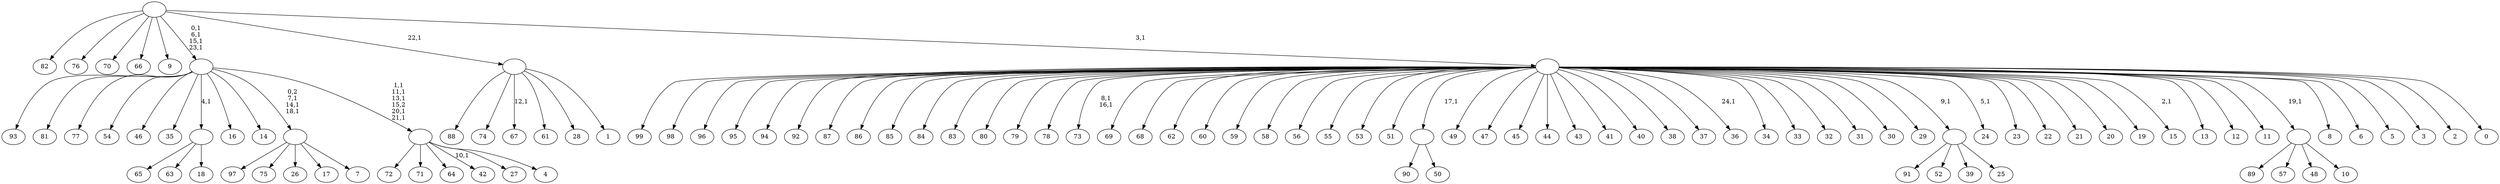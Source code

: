 digraph T {
	125 [label="99"]
	124 [label="98"]
	123 [label="97"]
	122 [label="96"]
	121 [label="95"]
	120 [label="94"]
	119 [label="93"]
	118 [label="92"]
	117 [label="91"]
	116 [label="90"]
	115 [label="89"]
	114 [label="88"]
	113 [label="87"]
	112 [label="86"]
	111 [label="85"]
	110 [label="84"]
	109 [label="83"]
	108 [label="82"]
	107 [label="81"]
	106 [label="80"]
	105 [label="79"]
	104 [label="78"]
	103 [label="77"]
	102 [label="76"]
	101 [label="75"]
	100 [label="74"]
	99 [label="73"]
	96 [label="72"]
	95 [label="71"]
	94 [label="70"]
	93 [label="69"]
	92 [label="68"]
	91 [label="67"]
	89 [label="66"]
	88 [label="65"]
	87 [label="64"]
	86 [label="63"]
	85 [label="62"]
	84 [label="61"]
	83 [label="60"]
	82 [label="59"]
	81 [label="58"]
	80 [label="57"]
	79 [label="56"]
	78 [label="55"]
	77 [label="54"]
	76 [label="53"]
	75 [label="52"]
	74 [label="51"]
	73 [label="50"]
	72 [label=""]
	71 [label="49"]
	70 [label="48"]
	69 [label="47"]
	68 [label="46"]
	67 [label="45"]
	66 [label="44"]
	65 [label="43"]
	64 [label="42"]
	62 [label="41"]
	61 [label="40"]
	60 [label="39"]
	59 [label="38"]
	58 [label="37"]
	57 [label="36"]
	55 [label="35"]
	54 [label="34"]
	53 [label="33"]
	52 [label="32"]
	51 [label="31"]
	50 [label="30"]
	49 [label="29"]
	48 [label="28"]
	47 [label="27"]
	46 [label="26"]
	45 [label="25"]
	44 [label=""]
	43 [label="24"]
	41 [label="23"]
	40 [label="22"]
	39 [label="21"]
	38 [label="20"]
	37 [label="19"]
	36 [label="18"]
	35 [label=""]
	34 [label="17"]
	33 [label="16"]
	32 [label="15"]
	30 [label="14"]
	29 [label="13"]
	28 [label="12"]
	27 [label="11"]
	26 [label="10"]
	25 [label=""]
	24 [label="9"]
	23 [label="8"]
	22 [label="7"]
	21 [label=""]
	18 [label="6"]
	17 [label="5"]
	16 [label="4"]
	15 [label=""]
	10 [label=""]
	6 [label="3"]
	5 [label="2"]
	4 [label="1"]
	3 [label=""]
	2 [label="0"]
	1 [label=""]
	0 [label=""]
	72 -> 116 [label=""]
	72 -> 73 [label=""]
	44 -> 117 [label=""]
	44 -> 75 [label=""]
	44 -> 60 [label=""]
	44 -> 45 [label=""]
	35 -> 88 [label=""]
	35 -> 86 [label=""]
	35 -> 36 [label=""]
	25 -> 115 [label=""]
	25 -> 80 [label=""]
	25 -> 70 [label=""]
	25 -> 26 [label=""]
	21 -> 123 [label=""]
	21 -> 101 [label=""]
	21 -> 46 [label=""]
	21 -> 34 [label=""]
	21 -> 22 [label=""]
	15 -> 64 [label="10,1"]
	15 -> 96 [label=""]
	15 -> 95 [label=""]
	15 -> 87 [label=""]
	15 -> 47 [label=""]
	15 -> 16 [label=""]
	10 -> 15 [label="1,1\n11,1\n13,1\n15,2\n20,1\n21,1"]
	10 -> 21 [label="0,2\n7,1\n14,1\n18,1"]
	10 -> 119 [label=""]
	10 -> 107 [label=""]
	10 -> 103 [label=""]
	10 -> 77 [label=""]
	10 -> 68 [label=""]
	10 -> 55 [label=""]
	10 -> 35 [label="4,1"]
	10 -> 33 [label=""]
	10 -> 30 [label=""]
	3 -> 91 [label="12,1"]
	3 -> 114 [label=""]
	3 -> 100 [label=""]
	3 -> 84 [label=""]
	3 -> 48 [label=""]
	3 -> 4 [label=""]
	1 -> 32 [label="2,1"]
	1 -> 43 [label="5,1"]
	1 -> 57 [label="24,1"]
	1 -> 99 [label="8,1\n16,1"]
	1 -> 125 [label=""]
	1 -> 124 [label=""]
	1 -> 122 [label=""]
	1 -> 121 [label=""]
	1 -> 120 [label=""]
	1 -> 118 [label=""]
	1 -> 113 [label=""]
	1 -> 112 [label=""]
	1 -> 111 [label=""]
	1 -> 110 [label=""]
	1 -> 109 [label=""]
	1 -> 106 [label=""]
	1 -> 105 [label=""]
	1 -> 104 [label=""]
	1 -> 93 [label=""]
	1 -> 92 [label=""]
	1 -> 85 [label=""]
	1 -> 83 [label=""]
	1 -> 82 [label=""]
	1 -> 81 [label=""]
	1 -> 79 [label=""]
	1 -> 78 [label=""]
	1 -> 76 [label=""]
	1 -> 74 [label=""]
	1 -> 72 [label="17,1"]
	1 -> 71 [label=""]
	1 -> 69 [label=""]
	1 -> 67 [label=""]
	1 -> 66 [label=""]
	1 -> 65 [label=""]
	1 -> 62 [label=""]
	1 -> 61 [label=""]
	1 -> 59 [label=""]
	1 -> 58 [label=""]
	1 -> 54 [label=""]
	1 -> 53 [label=""]
	1 -> 52 [label=""]
	1 -> 51 [label=""]
	1 -> 50 [label=""]
	1 -> 49 [label=""]
	1 -> 44 [label="9,1"]
	1 -> 41 [label=""]
	1 -> 40 [label=""]
	1 -> 39 [label=""]
	1 -> 38 [label=""]
	1 -> 37 [label=""]
	1 -> 29 [label=""]
	1 -> 28 [label=""]
	1 -> 27 [label=""]
	1 -> 25 [label="19,1"]
	1 -> 23 [label=""]
	1 -> 18 [label=""]
	1 -> 17 [label=""]
	1 -> 6 [label=""]
	1 -> 5 [label=""]
	1 -> 2 [label=""]
	0 -> 10 [label="0,1\n6,1\n15,1\n23,1"]
	0 -> 108 [label=""]
	0 -> 102 [label=""]
	0 -> 94 [label=""]
	0 -> 89 [label=""]
	0 -> 24 [label=""]
	0 -> 3 [label="22,1"]
	0 -> 1 [label="3,1"]
}
